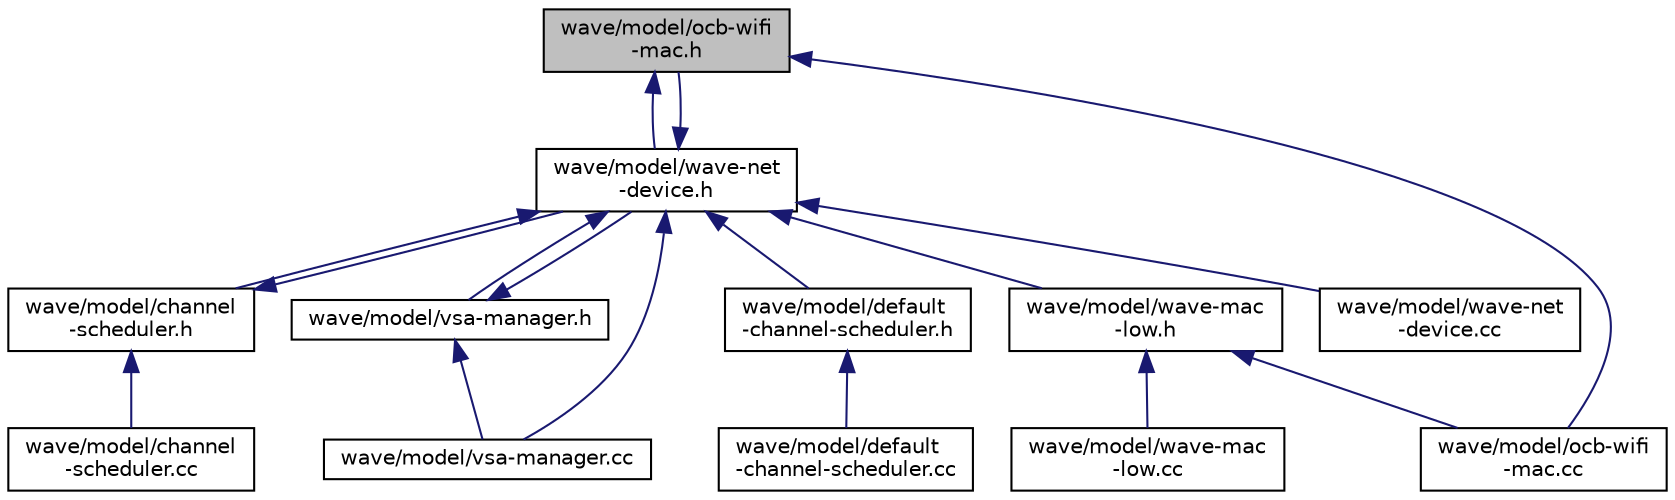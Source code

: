 digraph "wave/model/ocb-wifi-mac.h"
{
  edge [fontname="Helvetica",fontsize="10",labelfontname="Helvetica",labelfontsize="10"];
  node [fontname="Helvetica",fontsize="10",shape=record];
  Node1 [label="wave/model/ocb-wifi\l-mac.h",height=0.2,width=0.4,color="black", fillcolor="grey75", style="filled", fontcolor="black"];
  Node1 -> Node2 [dir="back",color="midnightblue",fontsize="10",style="solid"];
  Node2 [label="wave/model/wave-net\l-device.h",height=0.2,width=0.4,color="black", fillcolor="white", style="filled",URL="$da/d7b/wave-net-device_8h.html"];
  Node2 -> Node3 [dir="back",color="midnightblue",fontsize="10",style="solid"];
  Node3 [label="wave/model/channel\l-scheduler.h",height=0.2,width=0.4,color="black", fillcolor="white", style="filled",URL="$d4/d27/channel-scheduler_8h.html"];
  Node3 -> Node4 [dir="back",color="midnightblue",fontsize="10",style="solid"];
  Node4 [label="wave/model/channel\l-scheduler.cc",height=0.2,width=0.4,color="black", fillcolor="white", style="filled",URL="$db/d09/channel-scheduler_8cc.html"];
  Node3 -> Node2 [dir="back",color="midnightblue",fontsize="10",style="solid"];
  Node2 -> Node1 [dir="back",color="midnightblue",fontsize="10",style="solid"];
  Node2 -> Node5 [dir="back",color="midnightblue",fontsize="10",style="solid"];
  Node5 [label="wave/model/vsa-manager.h",height=0.2,width=0.4,color="black", fillcolor="white", style="filled",URL="$da/d40/vsa-manager_8h.html"];
  Node5 -> Node2 [dir="back",color="midnightblue",fontsize="10",style="solid"];
  Node5 -> Node6 [dir="back",color="midnightblue",fontsize="10",style="solid"];
  Node6 [label="wave/model/vsa-manager.cc",height=0.2,width=0.4,color="black", fillcolor="white", style="filled",URL="$db/d8d/vsa-manager_8cc.html"];
  Node2 -> Node7 [dir="back",color="midnightblue",fontsize="10",style="solid"];
  Node7 [label="wave/model/default\l-channel-scheduler.h",height=0.2,width=0.4,color="black", fillcolor="white", style="filled",URL="$d5/d6d/default-channel-scheduler_8h.html"];
  Node7 -> Node8 [dir="back",color="midnightblue",fontsize="10",style="solid"];
  Node8 [label="wave/model/default\l-channel-scheduler.cc",height=0.2,width=0.4,color="black", fillcolor="white", style="filled",URL="$db/d0a/default-channel-scheduler_8cc.html"];
  Node2 -> Node9 [dir="back",color="midnightblue",fontsize="10",style="solid"];
  Node9 [label="wave/model/wave-mac\l-low.h",height=0.2,width=0.4,color="black", fillcolor="white", style="filled",URL="$de/dc2/wave-mac-low_8h.html"];
  Node9 -> Node10 [dir="back",color="midnightblue",fontsize="10",style="solid"];
  Node10 [label="wave/model/ocb-wifi\l-mac.cc",height=0.2,width=0.4,color="black", fillcolor="white", style="filled",URL="$d8/d49/ocb-wifi-mac_8cc.html"];
  Node9 -> Node11 [dir="back",color="midnightblue",fontsize="10",style="solid"];
  Node11 [label="wave/model/wave-mac\l-low.cc",height=0.2,width=0.4,color="black", fillcolor="white", style="filled",URL="$d1/d22/wave-mac-low_8cc.html"];
  Node2 -> Node6 [dir="back",color="midnightblue",fontsize="10",style="solid"];
  Node2 -> Node12 [dir="back",color="midnightblue",fontsize="10",style="solid"];
  Node12 [label="wave/model/wave-net\l-device.cc",height=0.2,width=0.4,color="black", fillcolor="white", style="filled",URL="$d2/d14/wave-net-device_8cc.html"];
  Node1 -> Node10 [dir="back",color="midnightblue",fontsize="10",style="solid"];
}
